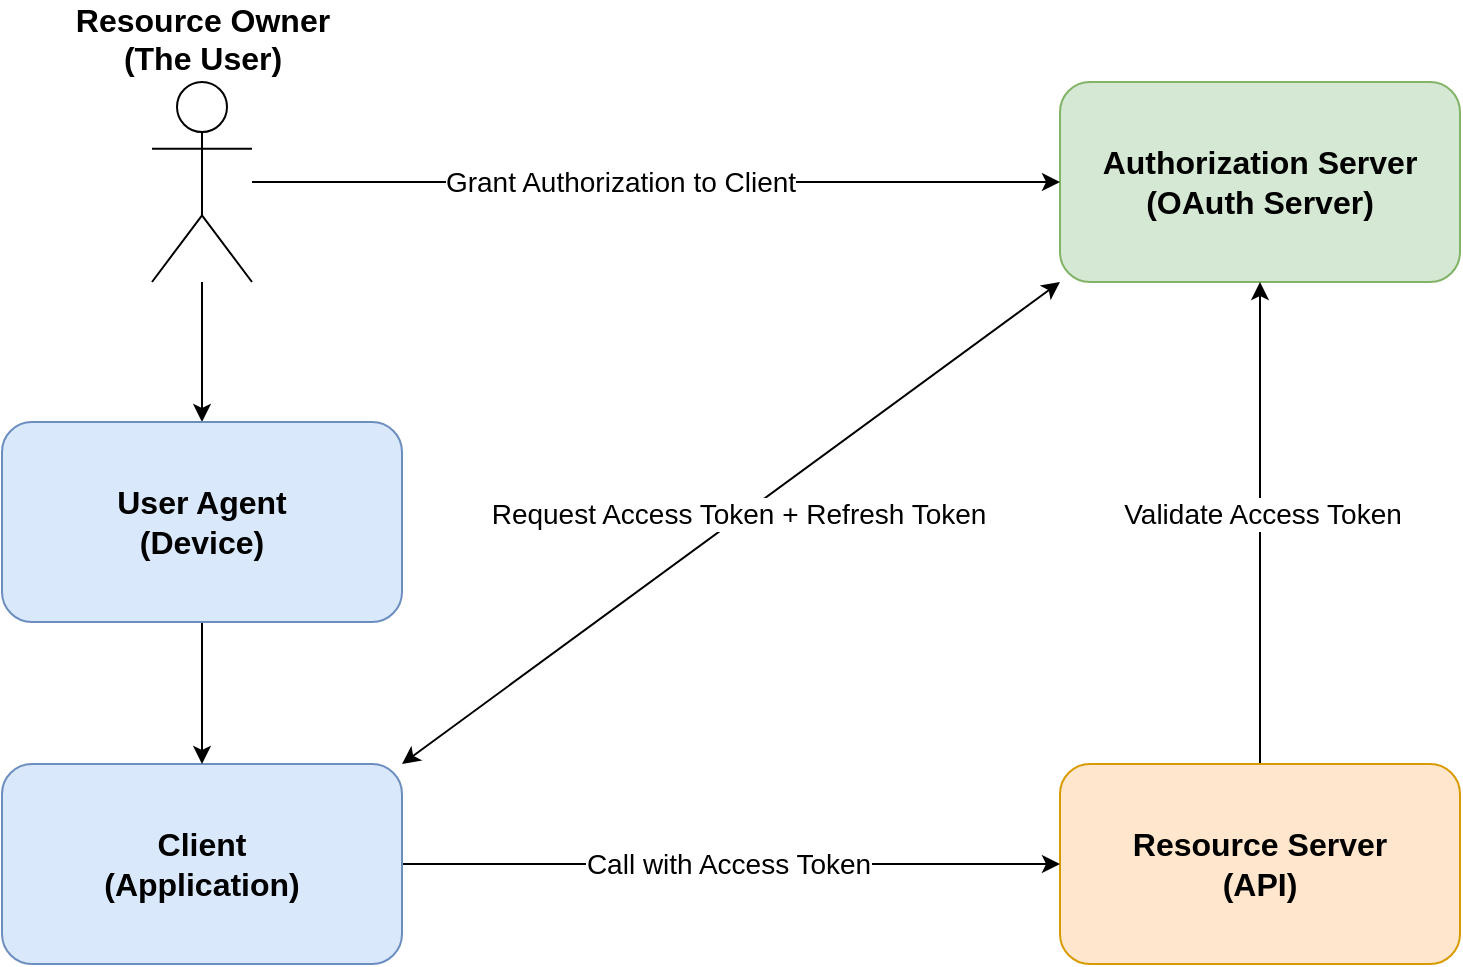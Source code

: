 <mxfile version="21.1.2" type="device">
  <diagram name="Page-1" id="FvLJSc5cekAWAvqjR6wY">
    <mxGraphModel dx="1242" dy="822" grid="1" gridSize="10" guides="1" tooltips="1" connect="1" arrows="1" fold="1" page="1" pageScale="1" pageWidth="1169" pageHeight="827" math="0" shadow="0">
      <root>
        <mxCell id="0" />
        <mxCell id="1" parent="0" />
        <mxCell id="obRNbhQuBIRgTvjJq404-11" style="edgeStyle=none;rounded=0;orthogonalLoop=1;jettySize=auto;html=1;exitX=0;exitY=1;exitDx=0;exitDy=0;entryX=1;entryY=0;entryDx=0;entryDy=0;startArrow=classic;startFill=1;" parent="1" source="obRNbhQuBIRgTvjJq404-1" target="obRNbhQuBIRgTvjJq404-4" edge="1">
          <mxGeometry relative="1" as="geometry" />
        </mxCell>
        <mxCell id="obRNbhQuBIRgTvjJq404-12" value="&lt;font style=&quot;font-size: 14px;&quot;&gt;Request Access Token + Refresh Token&lt;/font&gt;" style="edgeLabel;html=1;align=center;verticalAlign=middle;resizable=0;points=[];" parent="obRNbhQuBIRgTvjJq404-11" vertex="1" connectable="0">
          <mxGeometry x="-0.026" y="-2" relative="1" as="geometry">
            <mxPoint as="offset" />
          </mxGeometry>
        </mxCell>
        <mxCell id="obRNbhQuBIRgTvjJq404-1" value="&lt;font style=&quot;font-size: 16px;&quot;&gt;&lt;b&gt;Authorization Server&lt;br&gt;(OAuth Server)&lt;br&gt;&lt;/b&gt;&lt;/font&gt;" style="rounded=1;whiteSpace=wrap;html=1;fillColor=#d5e8d4;strokeColor=#82b366;" parent="1" vertex="1">
          <mxGeometry x="610" y="120" width="200" height="100" as="geometry" />
        </mxCell>
        <mxCell id="obRNbhQuBIRgTvjJq404-5" style="edgeStyle=orthogonalEdgeStyle;rounded=0;orthogonalLoop=1;jettySize=auto;html=1;entryX=0.5;entryY=0;entryDx=0;entryDy=0;" parent="1" source="obRNbhQuBIRgTvjJq404-2" target="nPdBDVo38rZQrbwCM63T-1" edge="1">
          <mxGeometry relative="1" as="geometry">
            <mxPoint x="181" y="280" as="targetPoint" />
          </mxGeometry>
        </mxCell>
        <mxCell id="obRNbhQuBIRgTvjJq404-6" style="edgeStyle=orthogonalEdgeStyle;rounded=0;orthogonalLoop=1;jettySize=auto;html=1;entryX=0;entryY=0.5;entryDx=0;entryDy=0;" parent="1" source="obRNbhQuBIRgTvjJq404-2" target="obRNbhQuBIRgTvjJq404-1" edge="1">
          <mxGeometry relative="1" as="geometry" />
        </mxCell>
        <mxCell id="obRNbhQuBIRgTvjJq404-16" value="&lt;font style=&quot;font-size: 14px;&quot;&gt;Grant Authorization to Client&lt;/font&gt;" style="edgeLabel;html=1;align=center;verticalAlign=middle;resizable=0;points=[];" parent="obRNbhQuBIRgTvjJq404-6" vertex="1" connectable="0">
          <mxGeometry x="-0.274" relative="1" as="geometry">
            <mxPoint x="37" as="offset" />
          </mxGeometry>
        </mxCell>
        <mxCell id="obRNbhQuBIRgTvjJq404-2" value="&lt;font style=&quot;font-size: 16px;&quot;&gt;&lt;b&gt;Resource Owner&lt;br&gt;(The User)&lt;br&gt;&lt;/b&gt;&lt;/font&gt;" style="shape=umlActor;verticalLabelPosition=top;verticalAlign=bottom;html=1;outlineConnect=0;labelPosition=center;align=center;" parent="1" vertex="1">
          <mxGeometry x="156" y="120" width="50" height="100" as="geometry" />
        </mxCell>
        <mxCell id="obRNbhQuBIRgTvjJq404-8" style="edgeStyle=orthogonalEdgeStyle;rounded=0;orthogonalLoop=1;jettySize=auto;html=1;entryX=0.5;entryY=1;entryDx=0;entryDy=0;" parent="1" source="obRNbhQuBIRgTvjJq404-3" target="obRNbhQuBIRgTvjJq404-1" edge="1">
          <mxGeometry relative="1" as="geometry" />
        </mxCell>
        <mxCell id="obRNbhQuBIRgTvjJq404-14" value="&lt;font style=&quot;font-size: 14px;&quot;&gt;Validate Access Token&lt;/font&gt;" style="edgeLabel;html=1;align=center;verticalAlign=middle;resizable=0;points=[];" parent="obRNbhQuBIRgTvjJq404-8" vertex="1" connectable="0">
          <mxGeometry x="0.037" y="-1" relative="1" as="geometry">
            <mxPoint as="offset" />
          </mxGeometry>
        </mxCell>
        <mxCell id="obRNbhQuBIRgTvjJq404-3" value="&lt;font style=&quot;font-size: 16px;&quot;&gt;&lt;b&gt;Resource Server&lt;br&gt;(API)&lt;br&gt;&lt;/b&gt;&lt;/font&gt;" style="rounded=1;whiteSpace=wrap;html=1;fillColor=#ffe6cc;strokeColor=#d79b00;" parent="1" vertex="1">
          <mxGeometry x="610" y="461" width="200" height="100" as="geometry" />
        </mxCell>
        <mxCell id="obRNbhQuBIRgTvjJq404-7" style="edgeStyle=orthogonalEdgeStyle;rounded=0;orthogonalLoop=1;jettySize=auto;html=1;entryX=0;entryY=0.5;entryDx=0;entryDy=0;" parent="1" source="obRNbhQuBIRgTvjJq404-4" target="obRNbhQuBIRgTvjJq404-3" edge="1">
          <mxGeometry relative="1" as="geometry" />
        </mxCell>
        <mxCell id="obRNbhQuBIRgTvjJq404-13" value="&lt;font style=&quot;font-size: 14px;&quot;&gt;Call with Access Token&lt;/font&gt;" style="edgeLabel;html=1;align=center;verticalAlign=middle;resizable=0;points=[];" parent="obRNbhQuBIRgTvjJq404-7" vertex="1" connectable="0">
          <mxGeometry x="-0.16" relative="1" as="geometry">
            <mxPoint x="25" as="offset" />
          </mxGeometry>
        </mxCell>
        <mxCell id="obRNbhQuBIRgTvjJq404-4" value="&lt;font style=&quot;font-size: 16px;&quot;&gt;&lt;b&gt;Client&lt;br&gt;(Application)&lt;br&gt;&lt;/b&gt;&lt;/font&gt;" style="rounded=1;whiteSpace=wrap;html=1;fillColor=#dae8fc;strokeColor=#6c8ebf;" parent="1" vertex="1">
          <mxGeometry x="81" y="461" width="200" height="100" as="geometry" />
        </mxCell>
        <mxCell id="nPdBDVo38rZQrbwCM63T-2" style="edgeStyle=orthogonalEdgeStyle;rounded=0;orthogonalLoop=1;jettySize=auto;html=1;entryX=0.5;entryY=0;entryDx=0;entryDy=0;" edge="1" parent="1" source="nPdBDVo38rZQrbwCM63T-1" target="obRNbhQuBIRgTvjJq404-4">
          <mxGeometry relative="1" as="geometry" />
        </mxCell>
        <mxCell id="nPdBDVo38rZQrbwCM63T-1" value="&lt;font style=&quot;font-size: 16px;&quot;&gt;&lt;b&gt;User Agent&lt;br&gt;(Device)&lt;br&gt;&lt;/b&gt;&lt;/font&gt;" style="rounded=1;whiteSpace=wrap;html=1;fillColor=#dae8fc;strokeColor=#6c8ebf;" vertex="1" parent="1">
          <mxGeometry x="81" y="290" width="200" height="100" as="geometry" />
        </mxCell>
      </root>
    </mxGraphModel>
  </diagram>
</mxfile>
